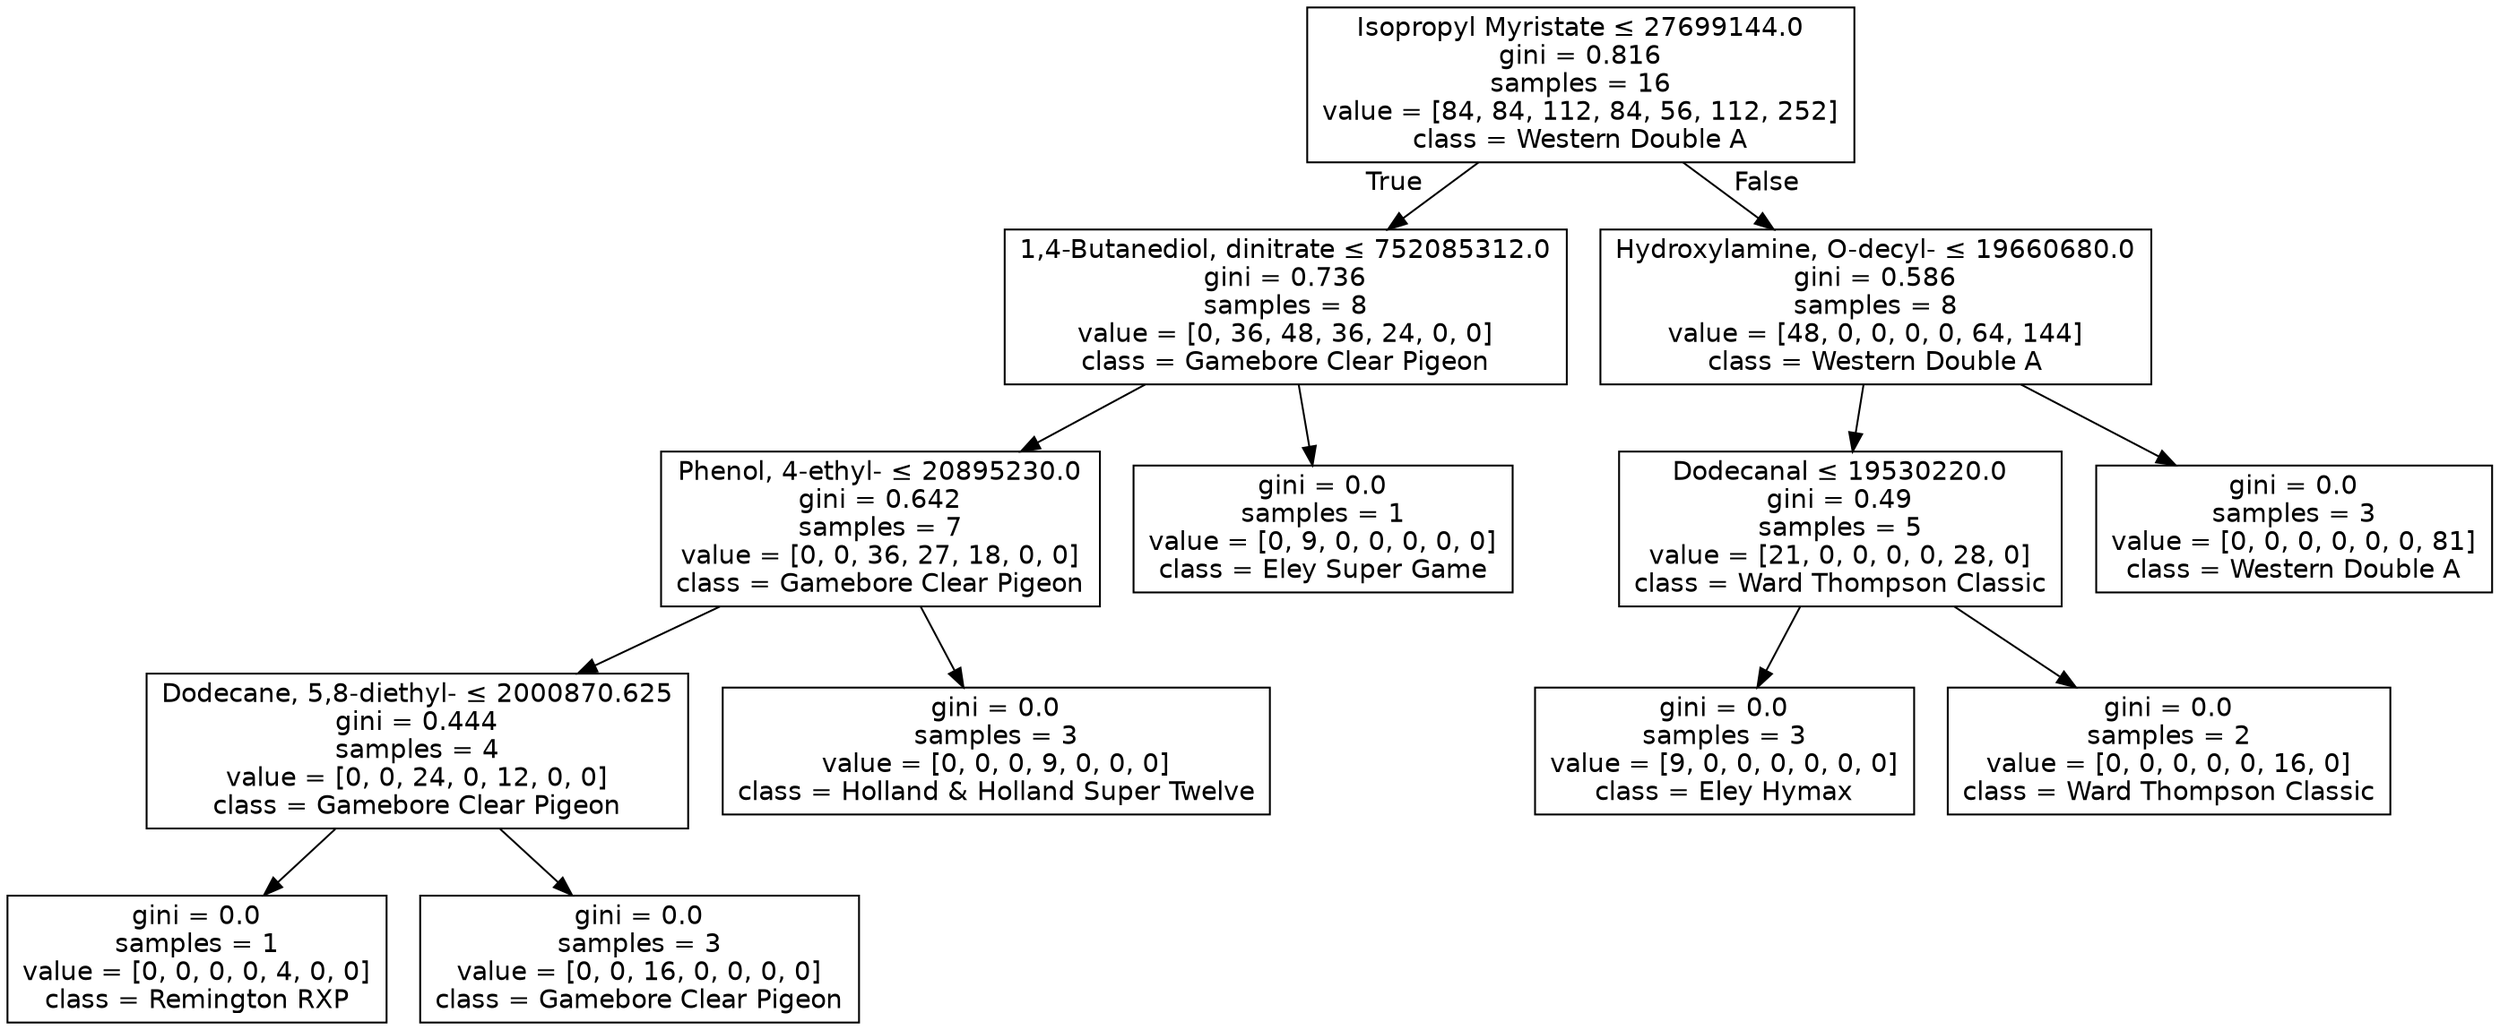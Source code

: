 digraph Tree {
node [shape=box, fontname="helvetica"] ;
edge [fontname="helvetica"] ;
0 [label=<Isopropyl Myristate &le; 27699144.0<br/>gini = 0.816<br/>samples = 16<br/>value = [84, 84, 112, 84, 56, 112, 252]<br/>class = Western Double A>] ;
1 [label=<1,4-Butanediol, dinitrate &le; 752085312.0<br/>gini = 0.736<br/>samples = 8<br/>value = [0, 36, 48, 36, 24, 0, 0]<br/>class = Gamebore Clear Pigeon>] ;
0 -> 1 [labeldistance=2.5, labelangle=45, headlabel="True"] ;
2 [label=<Phenol, 4-ethyl- &le; 20895230.0<br/>gini = 0.642<br/>samples = 7<br/>value = [0, 0, 36, 27, 18, 0, 0]<br/>class = Gamebore Clear Pigeon>] ;
1 -> 2 ;
3 [label=<Dodecane, 5,8-diethyl- &le; 2000870.625<br/>gini = 0.444<br/>samples = 4<br/>value = [0, 0, 24, 0, 12, 0, 0]<br/>class = Gamebore Clear Pigeon>] ;
2 -> 3 ;
4 [label=<gini = 0.0<br/>samples = 1<br/>value = [0, 0, 0, 0, 4, 0, 0]<br/>class = Remington RXP>] ;
3 -> 4 ;
5 [label=<gini = 0.0<br/>samples = 3<br/>value = [0, 0, 16, 0, 0, 0, 0]<br/>class = Gamebore Clear Pigeon>] ;
3 -> 5 ;
6 [label=<gini = 0.0<br/>samples = 3<br/>value = [0, 0, 0, 9, 0, 0, 0]<br/>class = Holland &amp; Holland Super Twelve>] ;
2 -> 6 ;
7 [label=<gini = 0.0<br/>samples = 1<br/>value = [0, 9, 0, 0, 0, 0, 0]<br/>class = Eley Super Game>] ;
1 -> 7 ;
8 [label=<Hydroxylamine, O-decyl- &le; 19660680.0<br/>gini = 0.586<br/>samples = 8<br/>value = [48, 0, 0, 0, 0, 64, 144]<br/>class = Western Double A>] ;
0 -> 8 [labeldistance=2.5, labelangle=-45, headlabel="False"] ;
9 [label=<Dodecanal &le; 19530220.0<br/>gini = 0.49<br/>samples = 5<br/>value = [21, 0, 0, 0, 0, 28, 0]<br/>class = Ward Thompson Classic>] ;
8 -> 9 ;
10 [label=<gini = 0.0<br/>samples = 3<br/>value = [9, 0, 0, 0, 0, 0, 0]<br/>class = Eley Hymax>] ;
9 -> 10 ;
11 [label=<gini = 0.0<br/>samples = 2<br/>value = [0, 0, 0, 0, 0, 16, 0]<br/>class = Ward Thompson Classic>] ;
9 -> 11 ;
12 [label=<gini = 0.0<br/>samples = 3<br/>value = [0, 0, 0, 0, 0, 0, 81]<br/>class = Western Double A>] ;
8 -> 12 ;
}
